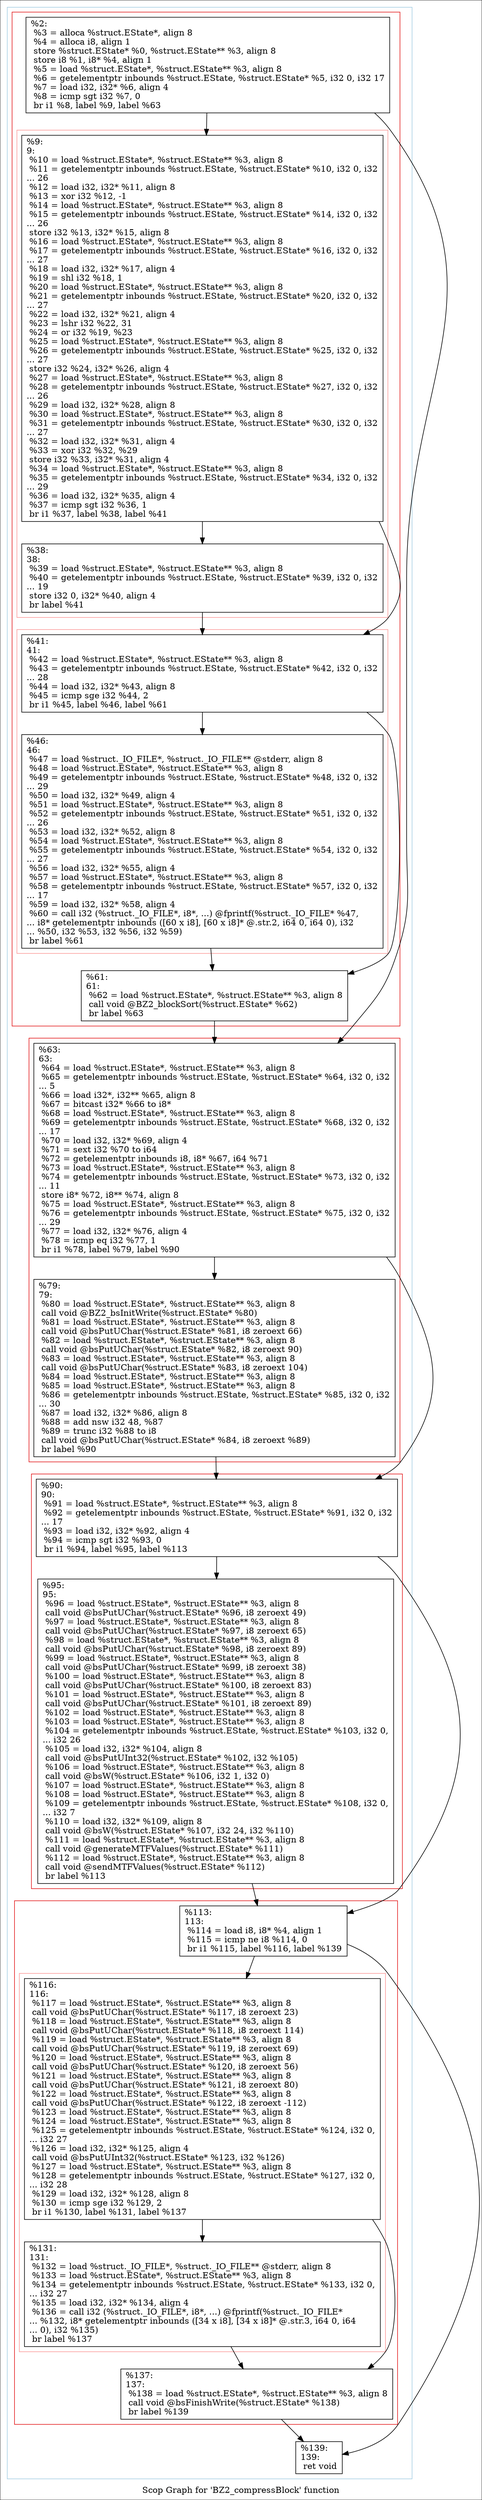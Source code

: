digraph "Scop Graph for 'BZ2_compressBlock' function" {
	label="Scop Graph for 'BZ2_compressBlock' function";

	Node0x1ed9320 [shape=record,label="{%2:\l  %3 = alloca %struct.EState*, align 8\l  %4 = alloca i8, align 1\l  store %struct.EState* %0, %struct.EState** %3, align 8\l  store i8 %1, i8* %4, align 1\l  %5 = load %struct.EState*, %struct.EState** %3, align 8\l  %6 = getelementptr inbounds %struct.EState, %struct.EState* %5, i32 0, i32 17\l  %7 = load i32, i32* %6, align 4\l  %8 = icmp sgt i32 %7, 0\l  br i1 %8, label %9, label %63\l}"];
	Node0x1ed9320 -> Node0x1ec74a0;
	Node0x1ed9320 -> Node0x1df88a0;
	Node0x1ec74a0 [shape=record,label="{%9:\l9:                                                \l  %10 = load %struct.EState*, %struct.EState** %3, align 8\l  %11 = getelementptr inbounds %struct.EState, %struct.EState* %10, i32 0, i32\l... 26\l  %12 = load i32, i32* %11, align 8\l  %13 = xor i32 %12, -1\l  %14 = load %struct.EState*, %struct.EState** %3, align 8\l  %15 = getelementptr inbounds %struct.EState, %struct.EState* %14, i32 0, i32\l... 26\l  store i32 %13, i32* %15, align 8\l  %16 = load %struct.EState*, %struct.EState** %3, align 8\l  %17 = getelementptr inbounds %struct.EState, %struct.EState* %16, i32 0, i32\l... 27\l  %18 = load i32, i32* %17, align 4\l  %19 = shl i32 %18, 1\l  %20 = load %struct.EState*, %struct.EState** %3, align 8\l  %21 = getelementptr inbounds %struct.EState, %struct.EState* %20, i32 0, i32\l... 27\l  %22 = load i32, i32* %21, align 4\l  %23 = lshr i32 %22, 31\l  %24 = or i32 %19, %23\l  %25 = load %struct.EState*, %struct.EState** %3, align 8\l  %26 = getelementptr inbounds %struct.EState, %struct.EState* %25, i32 0, i32\l... 27\l  store i32 %24, i32* %26, align 4\l  %27 = load %struct.EState*, %struct.EState** %3, align 8\l  %28 = getelementptr inbounds %struct.EState, %struct.EState* %27, i32 0, i32\l... 26\l  %29 = load i32, i32* %28, align 8\l  %30 = load %struct.EState*, %struct.EState** %3, align 8\l  %31 = getelementptr inbounds %struct.EState, %struct.EState* %30, i32 0, i32\l... 27\l  %32 = load i32, i32* %31, align 4\l  %33 = xor i32 %32, %29\l  store i32 %33, i32* %31, align 4\l  %34 = load %struct.EState*, %struct.EState** %3, align 8\l  %35 = getelementptr inbounds %struct.EState, %struct.EState* %34, i32 0, i32\l... 29\l  %36 = load i32, i32* %35, align 4\l  %37 = icmp sgt i32 %36, 1\l  br i1 %37, label %38, label %41\l}"];
	Node0x1ec74a0 -> Node0x1b3c390;
	Node0x1ec74a0 -> Node0x1e09a00;
	Node0x1b3c390 [shape=record,label="{%38:\l38:                                               \l  %39 = load %struct.EState*, %struct.EState** %3, align 8\l  %40 = getelementptr inbounds %struct.EState, %struct.EState* %39, i32 0, i32\l... 19\l  store i32 0, i32* %40, align 4\l  br label %41\l}"];
	Node0x1b3c390 -> Node0x1e09a00;
	Node0x1e09a00 [shape=record,label="{%41:\l41:                                               \l  %42 = load %struct.EState*, %struct.EState** %3, align 8\l  %43 = getelementptr inbounds %struct.EState, %struct.EState* %42, i32 0, i32\l... 28\l  %44 = load i32, i32* %43, align 8\l  %45 = icmp sge i32 %44, 2\l  br i1 %45, label %46, label %61\l}"];
	Node0x1e09a00 -> Node0x1ebcfd0;
	Node0x1e09a00 -> Node0x1e01a40;
	Node0x1ebcfd0 [shape=record,label="{%46:\l46:                                               \l  %47 = load %struct._IO_FILE*, %struct._IO_FILE** @stderr, align 8\l  %48 = load %struct.EState*, %struct.EState** %3, align 8\l  %49 = getelementptr inbounds %struct.EState, %struct.EState* %48, i32 0, i32\l... 29\l  %50 = load i32, i32* %49, align 4\l  %51 = load %struct.EState*, %struct.EState** %3, align 8\l  %52 = getelementptr inbounds %struct.EState, %struct.EState* %51, i32 0, i32\l... 26\l  %53 = load i32, i32* %52, align 8\l  %54 = load %struct.EState*, %struct.EState** %3, align 8\l  %55 = getelementptr inbounds %struct.EState, %struct.EState* %54, i32 0, i32\l... 27\l  %56 = load i32, i32* %55, align 4\l  %57 = load %struct.EState*, %struct.EState** %3, align 8\l  %58 = getelementptr inbounds %struct.EState, %struct.EState* %57, i32 0, i32\l... 17\l  %59 = load i32, i32* %58, align 4\l  %60 = call i32 (%struct._IO_FILE*, i8*, ...) @fprintf(%struct._IO_FILE* %47,\l... i8* getelementptr inbounds ([60 x i8], [60 x i8]* @.str.2, i64 0, i64 0), i32\l... %50, i32 %53, i32 %56, i32 %59)\l  br label %61\l}"];
	Node0x1ebcfd0 -> Node0x1e01a40;
	Node0x1e01a40 [shape=record,label="{%61:\l61:                                               \l  %62 = load %struct.EState*, %struct.EState** %3, align 8\l  call void @BZ2_blockSort(%struct.EState* %62)\l  br label %63\l}"];
	Node0x1e01a40 -> Node0x1df88a0;
	Node0x1df88a0 [shape=record,label="{%63:\l63:                                               \l  %64 = load %struct.EState*, %struct.EState** %3, align 8\l  %65 = getelementptr inbounds %struct.EState, %struct.EState* %64, i32 0, i32\l... 5\l  %66 = load i32*, i32** %65, align 8\l  %67 = bitcast i32* %66 to i8*\l  %68 = load %struct.EState*, %struct.EState** %3, align 8\l  %69 = getelementptr inbounds %struct.EState, %struct.EState* %68, i32 0, i32\l... 17\l  %70 = load i32, i32* %69, align 4\l  %71 = sext i32 %70 to i64\l  %72 = getelementptr inbounds i8, i8* %67, i64 %71\l  %73 = load %struct.EState*, %struct.EState** %3, align 8\l  %74 = getelementptr inbounds %struct.EState, %struct.EState* %73, i32 0, i32\l... 11\l  store i8* %72, i8** %74, align 8\l  %75 = load %struct.EState*, %struct.EState** %3, align 8\l  %76 = getelementptr inbounds %struct.EState, %struct.EState* %75, i32 0, i32\l... 29\l  %77 = load i32, i32* %76, align 4\l  %78 = icmp eq i32 %77, 1\l  br i1 %78, label %79, label %90\l}"];
	Node0x1df88a0 -> Node0x1edf9e0;
	Node0x1df88a0 -> Node0x1dd79e0;
	Node0x1edf9e0 [shape=record,label="{%79:\l79:                                               \l  %80 = load %struct.EState*, %struct.EState** %3, align 8\l  call void @BZ2_bsInitWrite(%struct.EState* %80)\l  %81 = load %struct.EState*, %struct.EState** %3, align 8\l  call void @bsPutUChar(%struct.EState* %81, i8 zeroext 66)\l  %82 = load %struct.EState*, %struct.EState** %3, align 8\l  call void @bsPutUChar(%struct.EState* %82, i8 zeroext 90)\l  %83 = load %struct.EState*, %struct.EState** %3, align 8\l  call void @bsPutUChar(%struct.EState* %83, i8 zeroext 104)\l  %84 = load %struct.EState*, %struct.EState** %3, align 8\l  %85 = load %struct.EState*, %struct.EState** %3, align 8\l  %86 = getelementptr inbounds %struct.EState, %struct.EState* %85, i32 0, i32\l... 30\l  %87 = load i32, i32* %86, align 8\l  %88 = add nsw i32 48, %87\l  %89 = trunc i32 %88 to i8\l  call void @bsPutUChar(%struct.EState* %84, i8 zeroext %89)\l  br label %90\l}"];
	Node0x1edf9e0 -> Node0x1dd79e0;
	Node0x1dd79e0 [shape=record,label="{%90:\l90:                                               \l  %91 = load %struct.EState*, %struct.EState** %3, align 8\l  %92 = getelementptr inbounds %struct.EState, %struct.EState* %91, i32 0, i32\l... 17\l  %93 = load i32, i32* %92, align 4\l  %94 = icmp sgt i32 %93, 0\l  br i1 %94, label %95, label %113\l}"];
	Node0x1dd79e0 -> Node0x1e5a2d0;
	Node0x1dd79e0 -> Node0x1c4a5f0;
	Node0x1e5a2d0 [shape=record,label="{%95:\l95:                                               \l  %96 = load %struct.EState*, %struct.EState** %3, align 8\l  call void @bsPutUChar(%struct.EState* %96, i8 zeroext 49)\l  %97 = load %struct.EState*, %struct.EState** %3, align 8\l  call void @bsPutUChar(%struct.EState* %97, i8 zeroext 65)\l  %98 = load %struct.EState*, %struct.EState** %3, align 8\l  call void @bsPutUChar(%struct.EState* %98, i8 zeroext 89)\l  %99 = load %struct.EState*, %struct.EState** %3, align 8\l  call void @bsPutUChar(%struct.EState* %99, i8 zeroext 38)\l  %100 = load %struct.EState*, %struct.EState** %3, align 8\l  call void @bsPutUChar(%struct.EState* %100, i8 zeroext 83)\l  %101 = load %struct.EState*, %struct.EState** %3, align 8\l  call void @bsPutUChar(%struct.EState* %101, i8 zeroext 89)\l  %102 = load %struct.EState*, %struct.EState** %3, align 8\l  %103 = load %struct.EState*, %struct.EState** %3, align 8\l  %104 = getelementptr inbounds %struct.EState, %struct.EState* %103, i32 0,\l... i32 26\l  %105 = load i32, i32* %104, align 8\l  call void @bsPutUInt32(%struct.EState* %102, i32 %105)\l  %106 = load %struct.EState*, %struct.EState** %3, align 8\l  call void @bsW(%struct.EState* %106, i32 1, i32 0)\l  %107 = load %struct.EState*, %struct.EState** %3, align 8\l  %108 = load %struct.EState*, %struct.EState** %3, align 8\l  %109 = getelementptr inbounds %struct.EState, %struct.EState* %108, i32 0,\l... i32 7\l  %110 = load i32, i32* %109, align 8\l  call void @bsW(%struct.EState* %107, i32 24, i32 %110)\l  %111 = load %struct.EState*, %struct.EState** %3, align 8\l  call void @generateMTFValues(%struct.EState* %111)\l  %112 = load %struct.EState*, %struct.EState** %3, align 8\l  call void @sendMTFValues(%struct.EState* %112)\l  br label %113\l}"];
	Node0x1e5a2d0 -> Node0x1c4a5f0;
	Node0x1c4a5f0 [shape=record,label="{%113:\l113:                                              \l  %114 = load i8, i8* %4, align 1\l  %115 = icmp ne i8 %114, 0\l  br i1 %115, label %116, label %139\l}"];
	Node0x1c4a5f0 -> Node0x1e27730;
	Node0x1c4a5f0 -> Node0x1dfde50;
	Node0x1e27730 [shape=record,label="{%116:\l116:                                              \l  %117 = load %struct.EState*, %struct.EState** %3, align 8\l  call void @bsPutUChar(%struct.EState* %117, i8 zeroext 23)\l  %118 = load %struct.EState*, %struct.EState** %3, align 8\l  call void @bsPutUChar(%struct.EState* %118, i8 zeroext 114)\l  %119 = load %struct.EState*, %struct.EState** %3, align 8\l  call void @bsPutUChar(%struct.EState* %119, i8 zeroext 69)\l  %120 = load %struct.EState*, %struct.EState** %3, align 8\l  call void @bsPutUChar(%struct.EState* %120, i8 zeroext 56)\l  %121 = load %struct.EState*, %struct.EState** %3, align 8\l  call void @bsPutUChar(%struct.EState* %121, i8 zeroext 80)\l  %122 = load %struct.EState*, %struct.EState** %3, align 8\l  call void @bsPutUChar(%struct.EState* %122, i8 zeroext -112)\l  %123 = load %struct.EState*, %struct.EState** %3, align 8\l  %124 = load %struct.EState*, %struct.EState** %3, align 8\l  %125 = getelementptr inbounds %struct.EState, %struct.EState* %124, i32 0,\l... i32 27\l  %126 = load i32, i32* %125, align 4\l  call void @bsPutUInt32(%struct.EState* %123, i32 %126)\l  %127 = load %struct.EState*, %struct.EState** %3, align 8\l  %128 = getelementptr inbounds %struct.EState, %struct.EState* %127, i32 0,\l... i32 28\l  %129 = load i32, i32* %128, align 8\l  %130 = icmp sge i32 %129, 2\l  br i1 %130, label %131, label %137\l}"];
	Node0x1e27730 -> Node0x1d29330;
	Node0x1e27730 -> Node0x1e40ec0;
	Node0x1d29330 [shape=record,label="{%131:\l131:                                              \l  %132 = load %struct._IO_FILE*, %struct._IO_FILE** @stderr, align 8\l  %133 = load %struct.EState*, %struct.EState** %3, align 8\l  %134 = getelementptr inbounds %struct.EState, %struct.EState* %133, i32 0,\l... i32 27\l  %135 = load i32, i32* %134, align 4\l  %136 = call i32 (%struct._IO_FILE*, i8*, ...) @fprintf(%struct._IO_FILE*\l... %132, i8* getelementptr inbounds ([34 x i8], [34 x i8]* @.str.3, i64 0, i64\l... 0), i32 %135)\l  br label %137\l}"];
	Node0x1d29330 -> Node0x1e40ec0;
	Node0x1e40ec0 [shape=record,label="{%137:\l137:                                              \l  %138 = load %struct.EState*, %struct.EState** %3, align 8\l  call void @bsFinishWrite(%struct.EState* %138)\l  br label %139\l}"];
	Node0x1e40ec0 -> Node0x1dfde50;
	Node0x1dfde50 [shape=record,label="{%139:\l139:                                              \l  ret void\l}"];
	colorscheme = "paired12"
        subgraph cluster_0x1f390a0 {
          label = "";
          style = solid;
          color = 1
          subgraph cluster_0x1ee6570 {
            label = "";
            style = solid;
            color = 6
            subgraph cluster_0x1f38e20 {
              label = "";
              style = solid;
              color = 5
              Node0x1ec74a0;
              Node0x1b3c390;
            }
            subgraph cluster_0x1f1fcc0 {
              label = "";
              style = solid;
              color = 5
              Node0x1e09a00;
              Node0x1ebcfd0;
            }
            Node0x1ed9320;
            Node0x1e01a40;
          }
          subgraph cluster_0x1dd55f0 {
            label = "";
            style = solid;
            color = 6
            Node0x1df88a0;
            Node0x1edf9e0;
          }
          subgraph cluster_0x1f43bc0 {
            label = "";
            style = solid;
            color = 6
            Node0x1dd79e0;
            Node0x1e5a2d0;
          }
          subgraph cluster_0x1b6a3a0 {
            label = "";
            style = solid;
            color = 6
            subgraph cluster_0x1f39120 {
              label = "";
              style = solid;
              color = 5
              Node0x1e27730;
              Node0x1d29330;
            }
            Node0x1c4a5f0;
            Node0x1e40ec0;
          }
          Node0x1dfde50;
        }
}
